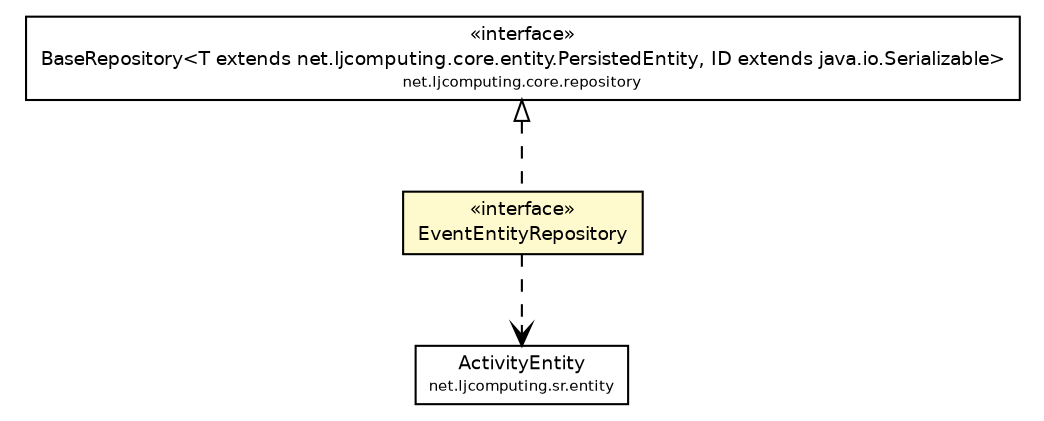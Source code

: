 #!/usr/local/bin/dot
#
# Class diagram 
# Generated by UMLGraph version R5_6 (http://www.umlgraph.org/)
#

digraph G {
	edge [fontname="Helvetica",fontsize=10,labelfontname="Helvetica",labelfontsize=10];
	node [fontname="Helvetica",fontsize=10,shape=plaintext];
	nodesep=0.25;
	ranksep=0.5;
	// net.ljcomputing.core.repository.BaseRepository<T extends net.ljcomputing.core.entity.PersistedEntity, ID extends java.io.Serializable>
	c1865 [label=<<table title="net.ljcomputing.core.repository.BaseRepository" border="0" cellborder="1" cellspacing="0" cellpadding="2" port="p" href="../../core/repository/BaseRepository.html">
		<tr><td><table border="0" cellspacing="0" cellpadding="1">
<tr><td align="center" balign="center"> &#171;interface&#187; </td></tr>
<tr><td align="center" balign="center"> BaseRepository&lt;T extends net.ljcomputing.core.entity.PersistedEntity, ID extends java.io.Serializable&gt; </td></tr>
<tr><td align="center" balign="center"><font point-size="7.0"> net.ljcomputing.core.repository </font></td></tr>
		</table></td></tr>
		</table>>, URL="../../core/repository/BaseRepository.html", fontname="Helvetica", fontcolor="black", fontsize=9.0];
	// net.ljcomputing.sr.repository.EventEntityRepository
	c1884 [label=<<table title="net.ljcomputing.sr.repository.EventEntityRepository" border="0" cellborder="1" cellspacing="0" cellpadding="2" port="p" bgcolor="lemonChiffon" href="./EventEntityRepository.html">
		<tr><td><table border="0" cellspacing="0" cellpadding="1">
<tr><td align="center" balign="center"> &#171;interface&#187; </td></tr>
<tr><td align="center" balign="center"> EventEntityRepository </td></tr>
		</table></td></tr>
		</table>>, URL="./EventEntityRepository.html", fontname="Helvetica", fontcolor="black", fontsize=9.0];
	// net.ljcomputing.sr.entity.ActivityEntity
	c1890 [label=<<table title="net.ljcomputing.sr.entity.ActivityEntity" border="0" cellborder="1" cellspacing="0" cellpadding="2" port="p" href="../entity/ActivityEntity.html">
		<tr><td><table border="0" cellspacing="0" cellpadding="1">
<tr><td align="center" balign="center"> ActivityEntity </td></tr>
<tr><td align="center" balign="center"><font point-size="7.0"> net.ljcomputing.sr.entity </font></td></tr>
		</table></td></tr>
		</table>>, URL="../entity/ActivityEntity.html", fontname="Helvetica", fontcolor="black", fontsize=9.0];
	//net.ljcomputing.sr.repository.EventEntityRepository implements net.ljcomputing.core.repository.BaseRepository<T extends net.ljcomputing.core.entity.PersistedEntity, ID extends java.io.Serializable>
	c1865:p -> c1884:p [dir=back,arrowtail=empty,style=dashed];
	// net.ljcomputing.sr.repository.EventEntityRepository DEPEND net.ljcomputing.sr.entity.ActivityEntity
	c1884:p -> c1890:p [taillabel="", label="", headlabel="", fontname="Helvetica", fontcolor="black", fontsize=10.0, color="black", arrowhead=open, style=dashed];
}

